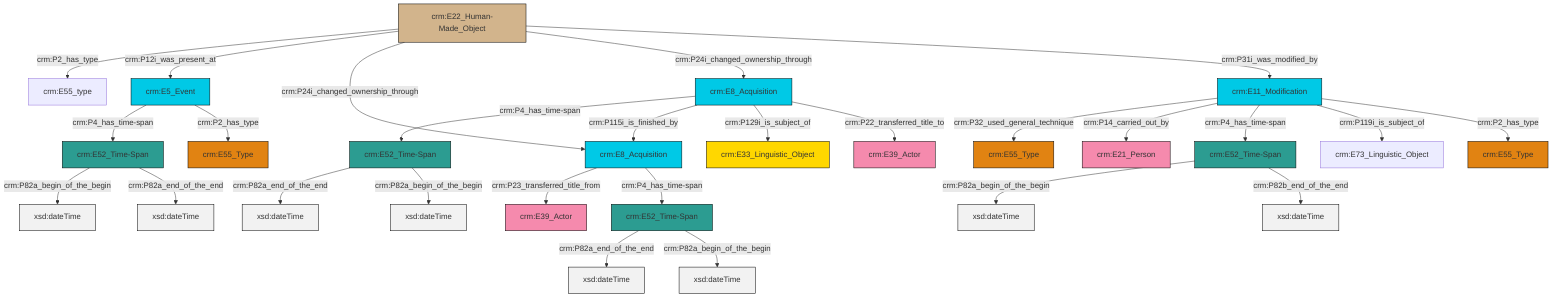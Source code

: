 graph TD
classDef Literal fill:#f2f2f2,stroke:#000000;
classDef CRM_Entity fill:#FFFFFF,stroke:#000000;
classDef Temporal_Entity fill:#00C9E6, stroke:#000000;
classDef Type fill:#E18312, stroke:#000000;
classDef Time-Span fill:#2C9C91, stroke:#000000;
classDef Appellation fill:#FFEB7F, stroke:#000000;
classDef Place fill:#008836, stroke:#000000;
classDef Persistent_Item fill:#B266B2, stroke:#000000;
classDef Conceptual_Object fill:#FFD700, stroke:#000000;
classDef Physical_Thing fill:#D2B48C, stroke:#000000;
classDef Actor fill:#f58aad, stroke:#000000;
classDef PC_Classes fill:#4ce600, stroke:#000000;
classDef Multi fill:#cccccc,stroke:#000000;

0["crm:E8_Acquisition"]:::Temporal_Entity -->|crm:P4_has_time-span| 1["crm:E52_Time-Span"]:::Time-Span
2["crm:E52_Time-Span"]:::Time-Span -->|crm:P82a_end_of_the_end| 3[xsd:dateTime]:::Literal
9["crm:E8_Acquisition"]:::Temporal_Entity -->|crm:P23_transferred_title_from| 6["crm:E39_Actor"]:::Actor
10["crm:E22_Human-Made_Object"]:::Physical_Thing -->|crm:P2_has_type| 12["crm:E55_type"]:::Default
9["crm:E8_Acquisition"]:::Temporal_Entity -->|crm:P4_has_time-span| 2["crm:E52_Time-Span"]:::Time-Span
4["crm:E52_Time-Span"]:::Time-Span -->|crm:P82a_begin_of_the_begin| 14[xsd:dateTime]:::Literal
15["crm:E11_Modification"]:::Temporal_Entity -->|crm:P32_used_general_technique| 16["crm:E55_Type"]:::Type
10["crm:E22_Human-Made_Object"]:::Physical_Thing -->|crm:P12i_was_present_at| 17["crm:E5_Event"]:::Temporal_Entity
15["crm:E11_Modification"]:::Temporal_Entity -->|crm:P14_carried_out_by| 21["crm:E21_Person"]:::Actor
1["crm:E52_Time-Span"]:::Time-Span -->|crm:P82a_end_of_the_end| 22[xsd:dateTime]:::Literal
15["crm:E11_Modification"]:::Temporal_Entity -->|crm:P4_has_time-span| 4["crm:E52_Time-Span"]:::Time-Span
17["crm:E5_Event"]:::Temporal_Entity -->|crm:P4_has_time-span| 25["crm:E52_Time-Span"]:::Time-Span
10["crm:E22_Human-Made_Object"]:::Physical_Thing -->|crm:P24i_changed_ownership_through| 9["crm:E8_Acquisition"]:::Temporal_Entity
10["crm:E22_Human-Made_Object"]:::Physical_Thing -->|crm:P24i_changed_ownership_through| 0["crm:E8_Acquisition"]:::Temporal_Entity
10["crm:E22_Human-Made_Object"]:::Physical_Thing -->|crm:P31i_was_modified_by| 15["crm:E11_Modification"]:::Temporal_Entity
15["crm:E11_Modification"]:::Temporal_Entity -->|crm:P119i_is_subject_of| 23["crm:E73_Linguistic_Object"]:::Default
1["crm:E52_Time-Span"]:::Time-Span -->|crm:P82a_begin_of_the_begin| 26[xsd:dateTime]:::Literal
4["crm:E52_Time-Span"]:::Time-Span -->|crm:P82b_end_of_the_end| 28[xsd:dateTime]:::Literal
17["crm:E5_Event"]:::Temporal_Entity -->|crm:P2_has_type| 29["crm:E55_Type"]:::Type
0["crm:E8_Acquisition"]:::Temporal_Entity -->|crm:P115i_is_finished_by| 9["crm:E8_Acquisition"]:::Temporal_Entity
0["crm:E8_Acquisition"]:::Temporal_Entity -->|crm:P129i_is_subject_of| 18["crm:E33_Linguistic_Object"]:::Conceptual_Object
15["crm:E11_Modification"]:::Temporal_Entity -->|crm:P2_has_type| 30["crm:E55_Type"]:::Type
2["crm:E52_Time-Span"]:::Time-Span -->|crm:P82a_begin_of_the_begin| 36[xsd:dateTime]:::Literal
25["crm:E52_Time-Span"]:::Time-Span -->|crm:P82a_begin_of_the_begin| 37[xsd:dateTime]:::Literal
25["crm:E52_Time-Span"]:::Time-Span -->|crm:P82a_end_of_the_end| 42[xsd:dateTime]:::Literal
0["crm:E8_Acquisition"]:::Temporal_Entity -->|crm:P22_transferred_title_to| 33["crm:E39_Actor"]:::Actor